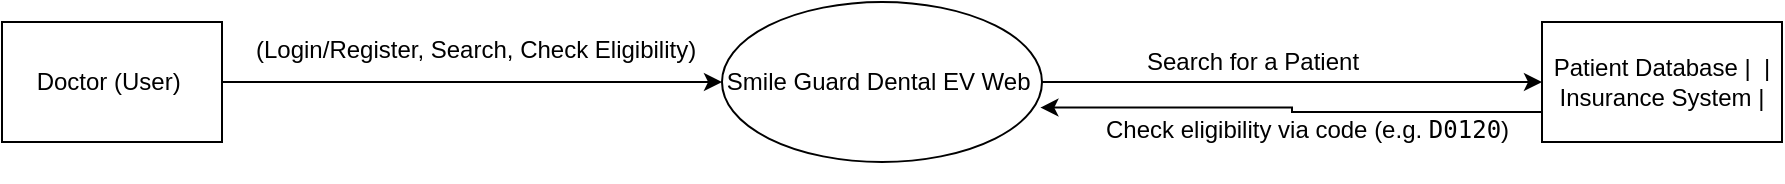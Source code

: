 <mxfile version="26.2.2">
  <diagram name="Page-1" id="G9TKrAKaRSxaSljuQCVz">
    <mxGraphModel dx="1044" dy="626" grid="1" gridSize="10" guides="1" tooltips="1" connect="1" arrows="1" fold="1" page="1" pageScale="1" pageWidth="850" pageHeight="1100" math="0" shadow="0">
      <root>
        <mxCell id="0" />
        <mxCell id="1" parent="0" />
        <mxCell id="fUKRbtW6wPBjIPK1-tPF-10" value="" style="edgeStyle=orthogonalEdgeStyle;rounded=0;orthogonalLoop=1;jettySize=auto;html=1;" edge="1" parent="1" source="fUKRbtW6wPBjIPK1-tPF-8" target="fUKRbtW6wPBjIPK1-tPF-9">
          <mxGeometry relative="1" as="geometry" />
        </mxCell>
        <mxCell id="fUKRbtW6wPBjIPK1-tPF-8" value="Doctor (User)&amp;nbsp;" style="rounded=0;whiteSpace=wrap;html=1;" vertex="1" parent="1">
          <mxGeometry x="50" y="210" width="110" height="60" as="geometry" />
        </mxCell>
        <mxCell id="fUKRbtW6wPBjIPK1-tPF-13" value="" style="edgeStyle=orthogonalEdgeStyle;rounded=0;orthogonalLoop=1;jettySize=auto;html=1;" edge="1" parent="1" source="fUKRbtW6wPBjIPK1-tPF-9" target="fUKRbtW6wPBjIPK1-tPF-12">
          <mxGeometry relative="1" as="geometry" />
        </mxCell>
        <mxCell id="fUKRbtW6wPBjIPK1-tPF-9" value="Smile Guard Dental EV Web&amp;nbsp;" style="ellipse;whiteSpace=wrap;html=1;rounded=0;" vertex="1" parent="1">
          <mxGeometry x="410" y="200" width="160" height="80" as="geometry" />
        </mxCell>
        <mxCell id="fUKRbtW6wPBjIPK1-tPF-11" value="(Login/Register, Search, Check Eligibility)" style="text;whiteSpace=wrap;" vertex="1" parent="1">
          <mxGeometry x="175" y="210" width="250" height="40" as="geometry" />
        </mxCell>
        <mxCell id="fUKRbtW6wPBjIPK1-tPF-12" value="Patient Database |&amp;nbsp; | Insurance System |" style="whiteSpace=wrap;html=1;rounded=0;" vertex="1" parent="1">
          <mxGeometry x="820" y="210" width="120" height="60" as="geometry" />
        </mxCell>
        <mxCell id="fUKRbtW6wPBjIPK1-tPF-14" value="Search for a Patient" style="text;html=1;align=center;verticalAlign=middle;resizable=0;points=[];autosize=1;strokeColor=none;fillColor=none;" vertex="1" parent="1">
          <mxGeometry x="610" y="215" width="130" height="30" as="geometry" />
        </mxCell>
        <mxCell id="fUKRbtW6wPBjIPK1-tPF-15" style="edgeStyle=orthogonalEdgeStyle;rounded=0;orthogonalLoop=1;jettySize=auto;html=1;exitX=0;exitY=0.75;exitDx=0;exitDy=0;entryX=0.995;entryY=0.66;entryDx=0;entryDy=0;entryPerimeter=0;" edge="1" parent="1" source="fUKRbtW6wPBjIPK1-tPF-12" target="fUKRbtW6wPBjIPK1-tPF-9">
          <mxGeometry relative="1" as="geometry" />
        </mxCell>
        <mxCell id="fUKRbtW6wPBjIPK1-tPF-16" value="Check eligibility via code (e.g. &lt;code data-start=&quot;1759&quot; data-end=&quot;1766&quot;&gt;D0120&lt;/code&gt;)" style="text;whiteSpace=wrap;html=1;" vertex="1" parent="1">
          <mxGeometry x="600" y="250" width="230" height="40" as="geometry" />
        </mxCell>
      </root>
    </mxGraphModel>
  </diagram>
</mxfile>
